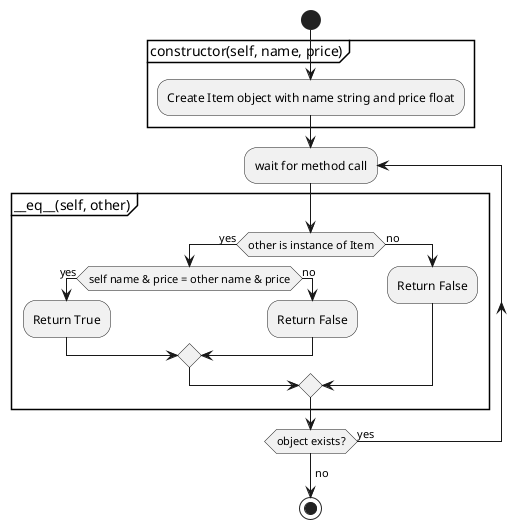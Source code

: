 @startuml Item
'"Item" class functionality
skinparam defaultTextAlignment center
start
partition "constructor(self, name, price)" {
  :Create Item object with name string and price float;
}
repeat :wait for method call;
  partition "~__eq__(self, other)" {
    if (other is instance of Item) then (yes)
      if (self name & price = other name & price) then (yes)
        :Return True;
      else (no)
        :Return False;
      endif
    else (no)
      :Return False;
    endif
  }
repeat while (object exists?) is (yes)
->no;
stop
@enduml

@startuml Store
'"Store" class functionality
skinparam defaultTextAlignment center
start
partition "constructor(self, name)" {
    :Create Store object with 
    name & empty Item list;
}
repeat :wait for method call;
  split
  partition "add_items(self, items)" {
    :Add all items from items 
    parameter to object items;
  }
  split again
  partition "has_item(self, item)" {
    if (item in items list) then (yes)
      :Return True;
    else (no)
      :Return False;
    endif
  }
  split again
  partition "print_items(self)" {
    :Print names of each item in items list;
  }
  end split
repeat while (object exists?) is (yes)
->no;
stop
@enduml

@startuml Customer
'"Customer" class functionality
skinparam defaultTextAlignment center
start
partition "constructor(self, name)" {
    :Create Customer object with 
    name & empty owned items list, 
    shopping list, and cart list;
}
repeat :wait for method call;
  split
  partition "add_to_shopping_list(self, items)" {
    :Add all items from items 
    not already in shopping list
    to shopping list;
  }
  split again
  partition "add_to_cart(self, item)" {
    :Add item to cart;
    :Print string stating this Customer 
    added this item to their cart;
  }
  split again
  partition "visit_store(self, store)" {
    :Empty cart;
    :Print string stating this 
    Customer visits this Store;
    :Add all items on shopping 
    list that store has to cart;
    :Remove items in cart from shopping list;
    :Add items in cart to owned items list;
    if (cart has items in it) then (yes)
      :Create trip results string stating 
      what this customer bought at the store;
    else (no)
      :Create trip results string stating 
      that this customer bought nothing 
      at this store;
    endif
    :Empty cart;
    :Print trip results string, value of
    self.get_status(), and "\n";
  }
  split again
  partition "get_status(self)" {
    if (shopping list has items in it) then (yes)
      :Status string states what items
      this customer still needs;
    else (no)
      :Status string states that customer
      doesn't need anything;
    endif
    if (owned items list has items in it) then (yes)
      :Append statement listing items this
      customer owns to status string;
    else (no)
      :Append statement that this customer 
      owns nothing to status string;
    endif
    :Return status string;
  }
  end split
repeat while (object exists?) is (yes)
->no;
stop

@enduml
